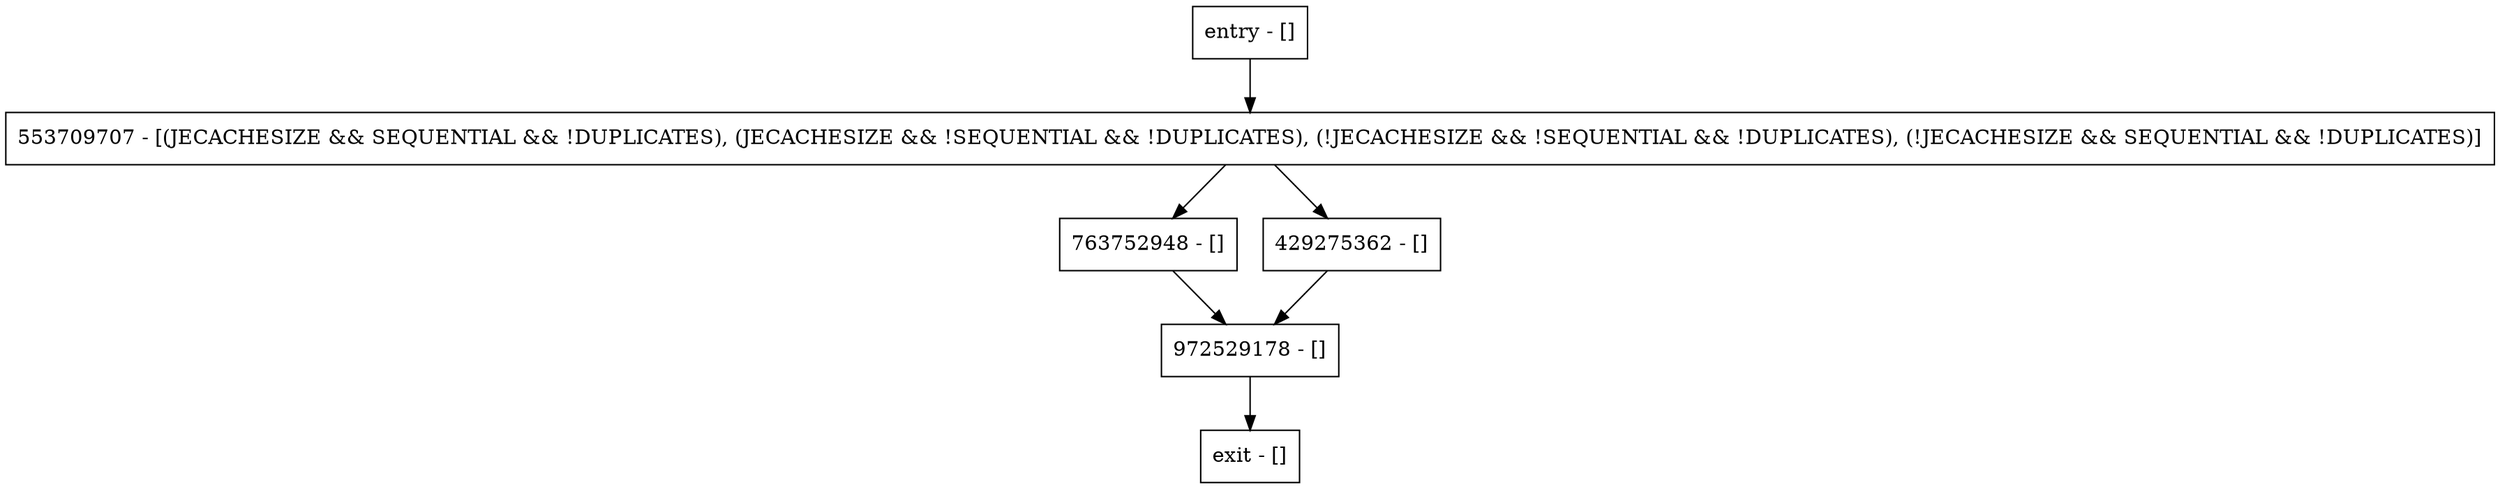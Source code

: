 digraph putNoOverwrite {
node [shape=record];
entry [label="entry - []"];
exit [label="exit - []"];
553709707 [label="553709707 - [(JECACHESIZE && SEQUENTIAL && !DUPLICATES), (JECACHESIZE && !SEQUENTIAL && !DUPLICATES), (!JECACHESIZE && !SEQUENTIAL && !DUPLICATES), (!JECACHESIZE && SEQUENTIAL && !DUPLICATES)]"];
763752948 [label="763752948 - []"];
972529178 [label="972529178 - []"];
429275362 [label="429275362 - []"];
entry;
exit;
entry -> 553709707;
553709707 -> 763752948;
553709707 -> 429275362;
763752948 -> 972529178;
972529178 -> exit;
429275362 -> 972529178;
}
